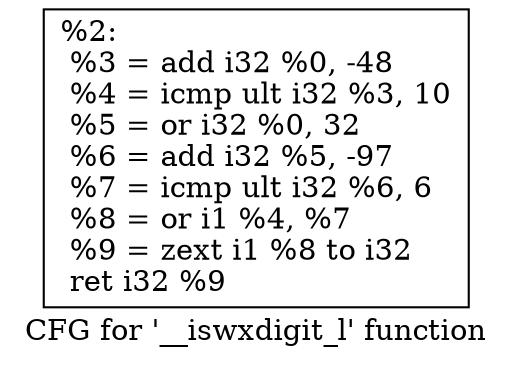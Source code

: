 digraph "CFG for '__iswxdigit_l' function" {
	label="CFG for '__iswxdigit_l' function";

	Node0x1f8e160 [shape=record,label="{%2:\l  %3 = add i32 %0, -48\l  %4 = icmp ult i32 %3, 10\l  %5 = or i32 %0, 32\l  %6 = add i32 %5, -97\l  %7 = icmp ult i32 %6, 6\l  %8 = or i1 %4, %7\l  %9 = zext i1 %8 to i32\l  ret i32 %9\l}"];
}
